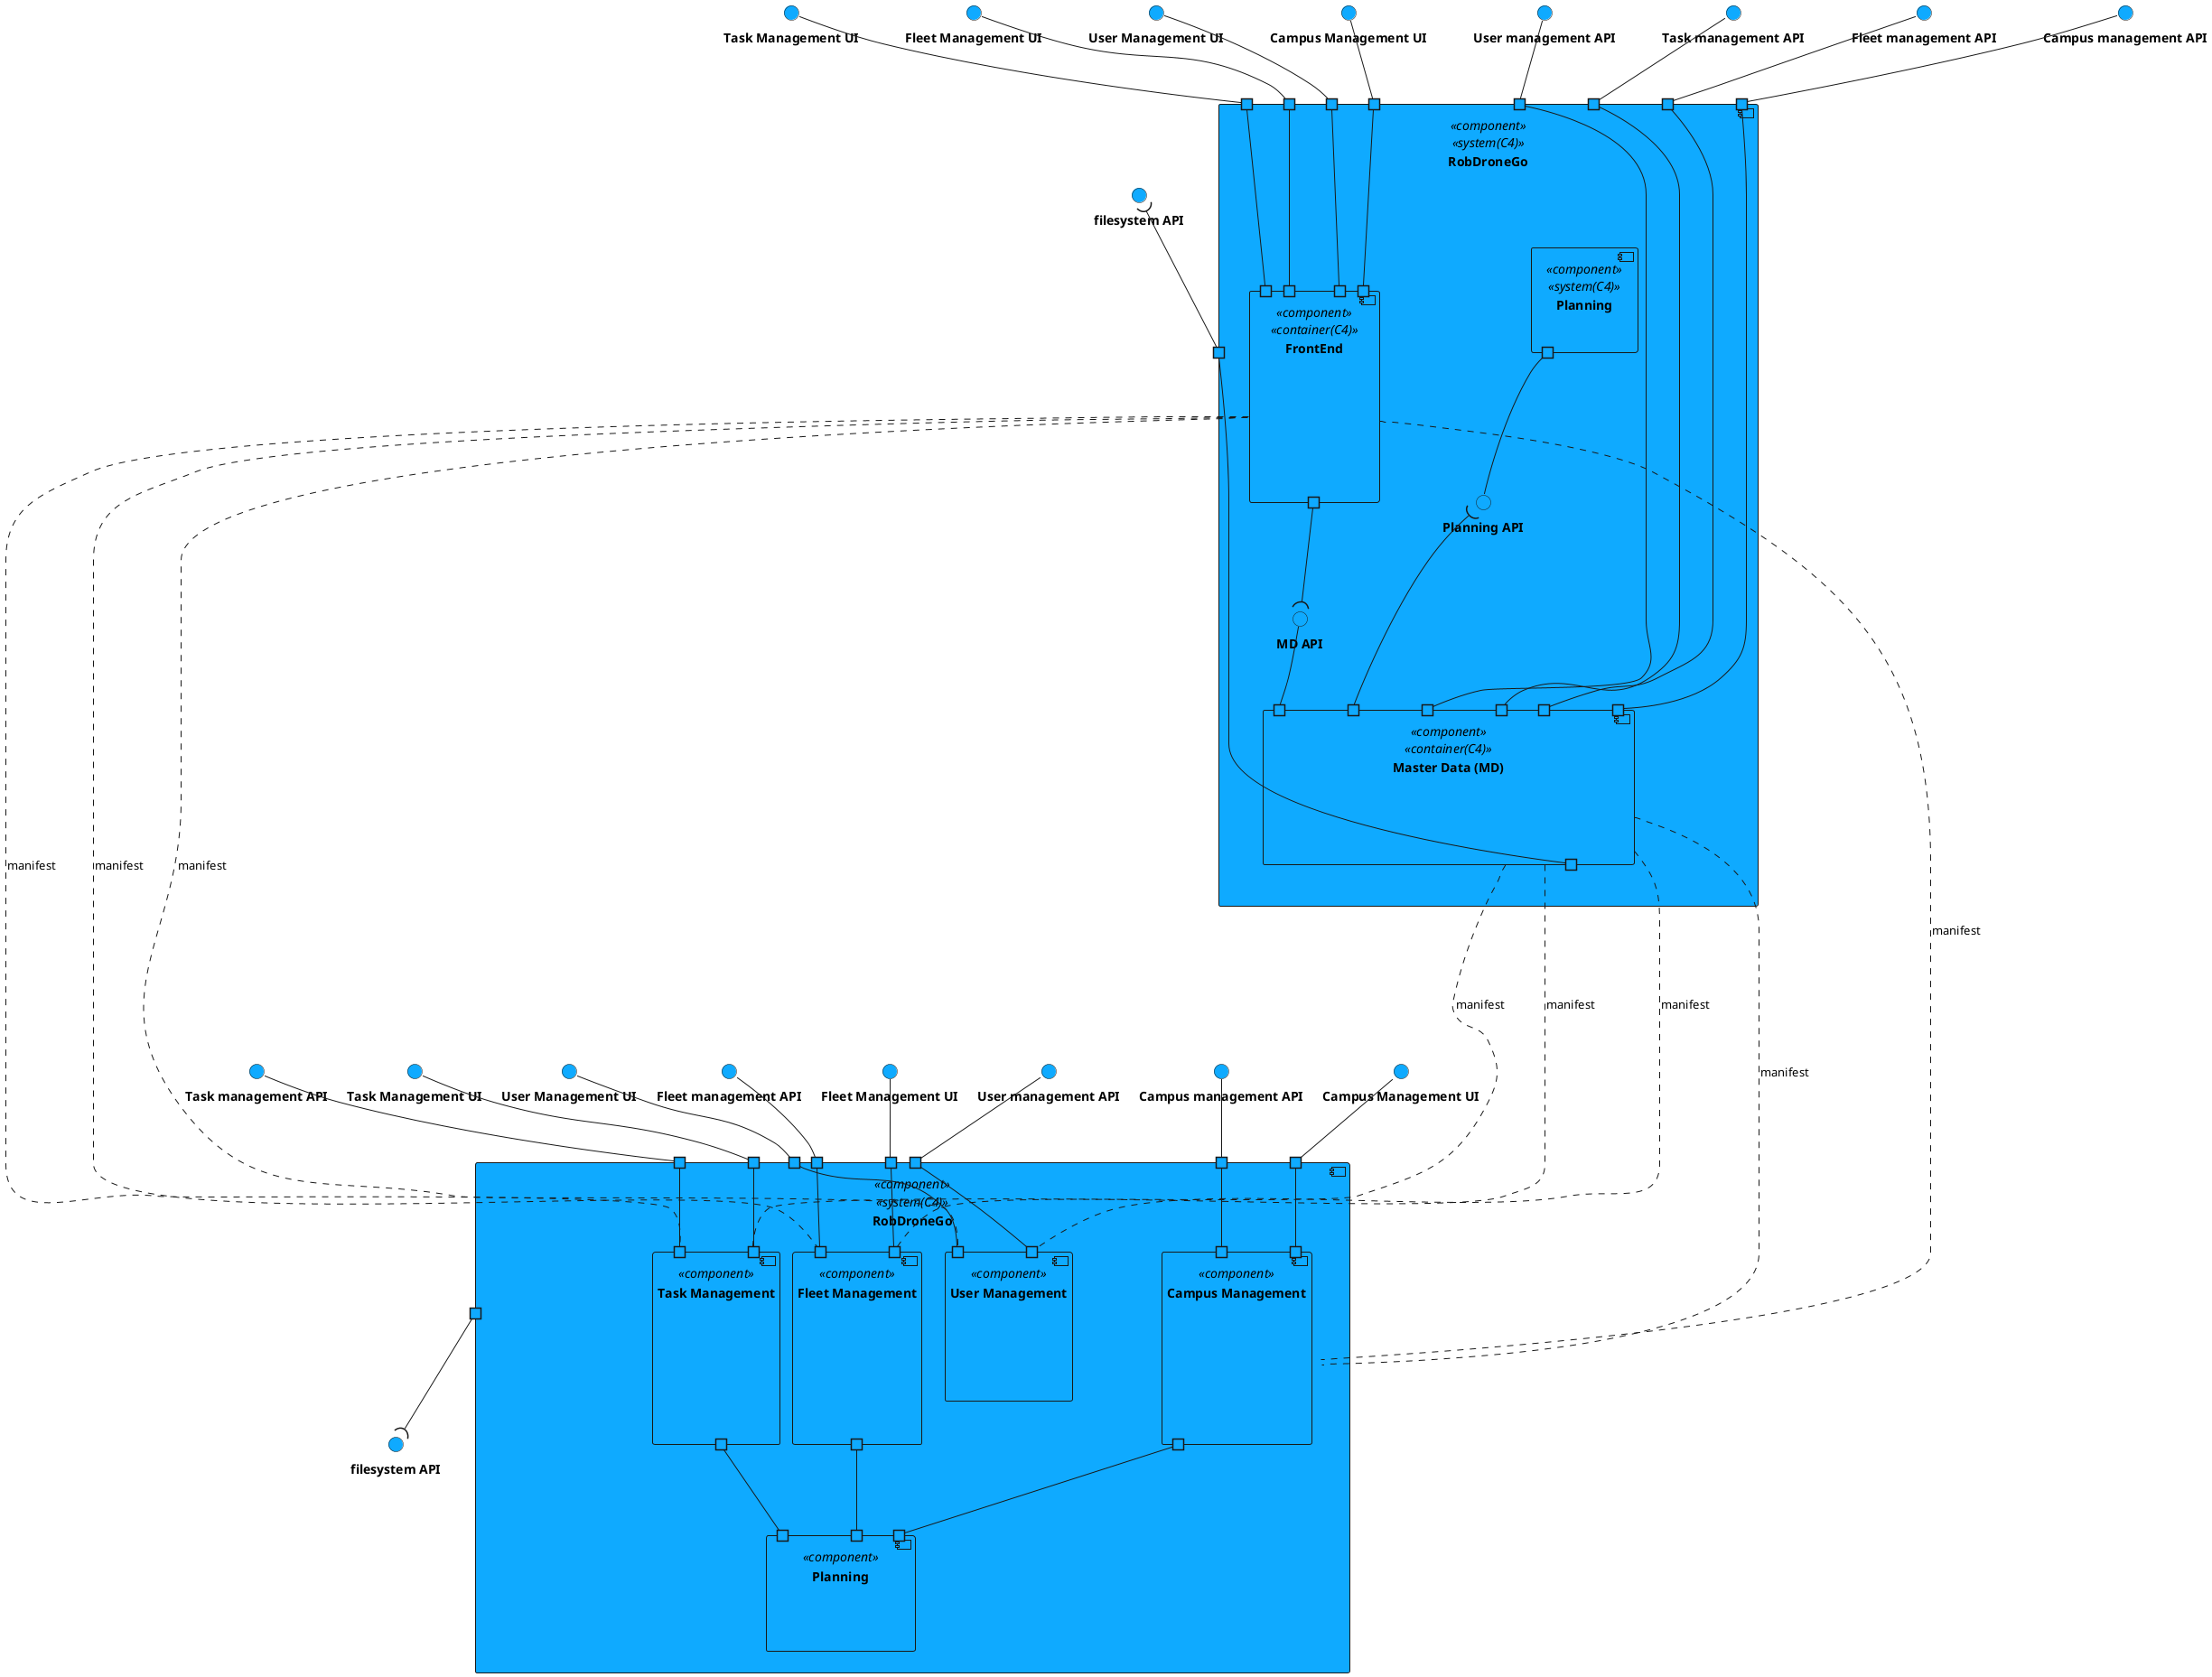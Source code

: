 @startuml
hide circle
hide empty members

skinparam padding 1


skinparam interface {
    backgroundColor #0faaff
}

skinparam component {
    backgroundColor #0faaff
}

    interface filesystem_API_L as "**filesystem API**"

    interface CM_API_L as "**Campus management API**"
    interface FM_API_L as "**Fleet management API**"
    interface Task_API_L as "**Task management API**"
    interface UM_API_L as "**User management API**"


    interface CampusM_L as "**Campus Management UI**"
    interface TaskM_L as "**Task Management UI**"
    interface FleetM_L as "**Fleet Management UI**"
    interface UserM_L as "**User Management UI**"

component [RobDroneGo_L] <<component>><<system(C4)>> as "RobDroneGo"{
    portout " " as p1_L #0faaff
    port " " as p2_L #0faaff
    port " " as p3_L #0faaff
    port " " as p4_L #0faaff
    port " " as p5_L #0faaff
    port " " as p6_L #0faaff
    port " " as p7_L #0faaff
    port " " as p8_L #0faaff
    port " " as p9_L #0faaff

    component [CM_L] <<component>> as "Campus Management"{
        port " " as pMD1_L #0faaff
        port " " as pMD2_L #0faaff
        portout " " as pMD3_L #0faaff
    }

    component [FM_L] <<component>> as "Fleet Management"{
        port " " as pFM1_L #0faaff
        port " " as pFM2_L #0faaff
        portout " " as pFM3_L #0faaff
    }

    component [TM_L] <<component>> as "Task Management"{
        port " " as pTM1_L #0faaff
        port " " as pTM2_L #0faaff
        portout " " as pTM3_L #0faaff
    }

    component [UM_L] <<component>> as "User Management"{
        port " " as pUM1_L #0faaff
        port " " as pUM2_L #0faaff
    }


    component [Planning_L] <<component>> as "Planning"{
        port " " as pp1_L #0faaff
        port " " as pp2_L #0faaff
        port " " as pp3_L #0faaff
    }

}

p1_L --( filesystem_API_L
CampusM_L -- p2_L
CM_API_L -- p3_L
TaskM_L -- p4_L
Task_API_L -- p5_L
FleetM_L -- p6_L
FM_API_L -- p7_L

pMD1_L -- p2_L
pMD2_L -- p3_L

pTM1_L -- p4_L
pTM2_L -- p5_L

pFM1_L -- p6_L
pFM2_L -- p7_L

pUM1_L -- p8_L
pUM2_L -- p9_L

pp1_L -u- pMD3_L
pp2_L -u- pTM3_L
pp3_L -u- pFM3_L

p8_L -u- UM_API_L
p9_L -u- UserM_L


    interface CM_API_I as "**Campus management API**"
    interface TM_API_I as "**Task management API**"
    interface UM_API_I as "**User management API**"
    interface FM_API_I as "**Fleet management API**"

    interface CampusM_I as "**Campus Management UI**"
    interface TaskM_I as "**Task Management UI**"
    interface UserM_I as "**User Management UI**"
    interface FleetM_I as "**Fleet Management UI**"

component [RobDroneGo_I] <<component>><<system(C4)>> as "RobDroneGo"{
    portout " " as p1_I #0faaff
    port " " as p2_I #0faaff
    port " " as p3_I #0faaff
    port " " as p4_I #0faaff
    port " " as p5_I #0faaff
    port " " as p6_I #0faaff
    port " " as p7_I #0faaff
    port " " as p8_I #0faaff
    port " " as p9_I #0faaff


    interface Planning_API_I as "**Planning API**"
    interface MD_API_I as "**MD API**"

    component [MD_I] <<component>><<container(C4)>> as "Master Data (MD)"{
        port " " as pMD1_I #0faaff
        port " " as pMD2_I #0faaff
        portout " " as pMD3_I #0faaff
        port " " as pMD4_I #0faaff
        port " " as pMD5_I #0faaff
        port " " as pMD6_I #0faaff
        port " " as pMD7_I #0faaff

    }

    component [FE_I] <<component>><<container(C4)>> as "FrontEnd"{
        portout " " as pFE5_I #0faaff
        portin " " as pFE2_I #0faaff
        portin " " as pFE1_I #0faaff
        portin " " as pFE3_I #0faaff
        portin " " as pFE4_I #0faaff
    }



    component [Planning_I] <<component>><<system(C4)>> as "Planning"{
        portout " " as pp1_I #0faaff
    }

}

interface filesystem_API as "**filesystem API**"

p1_I -u-( filesystem_API
p2_I -u- CampusM_I
p3_I -u- FleetM_I
p4_I -u- CM_API_I
p5_I -u- FM_API_I
p6_I -u- TM_API_I
p7_I -u- UM_API_I
p8_I -u- TaskM_I
p9_I -u- UserM_I

pFE1_I -u- p2_I
pFE2_I -u- p3_I
pFE3_I -u- p8_I
pFE4_I -u- p9_I
pFE5_I -d-( MD_API_I

pMD1_I -u-- p4_I
pMD2_I -u-- p5_I
pMD3_I -u-- p1_I
pMD4_I -u- MD_API_I
pMD5_I -u--( Planning_API_I
pMD6_I -u-- p7_I
pMD7_I -u-- p6_I

pp1_I -- Planning_API_I


[CM_L] -u.--- [MD_I] : manifest
[CM_L] -u.--- [FE_I]: manifest
pTM1_L -u.--- [MD_I] : manifest
pTM2_L -u.--- [FE_I]: manifest
pFM1_L -u.--- [MD_I] : manifest
pFM2_L -u.--- [FE_I]: manifest
pUM1_L -u.--- [MD_I] : manifest
pUM2_L -u.--- [FE_I]: manifest

[RobDroneGo_I] -d[hidden]--------- [RobDroneGo_L] : manifest


@enduml